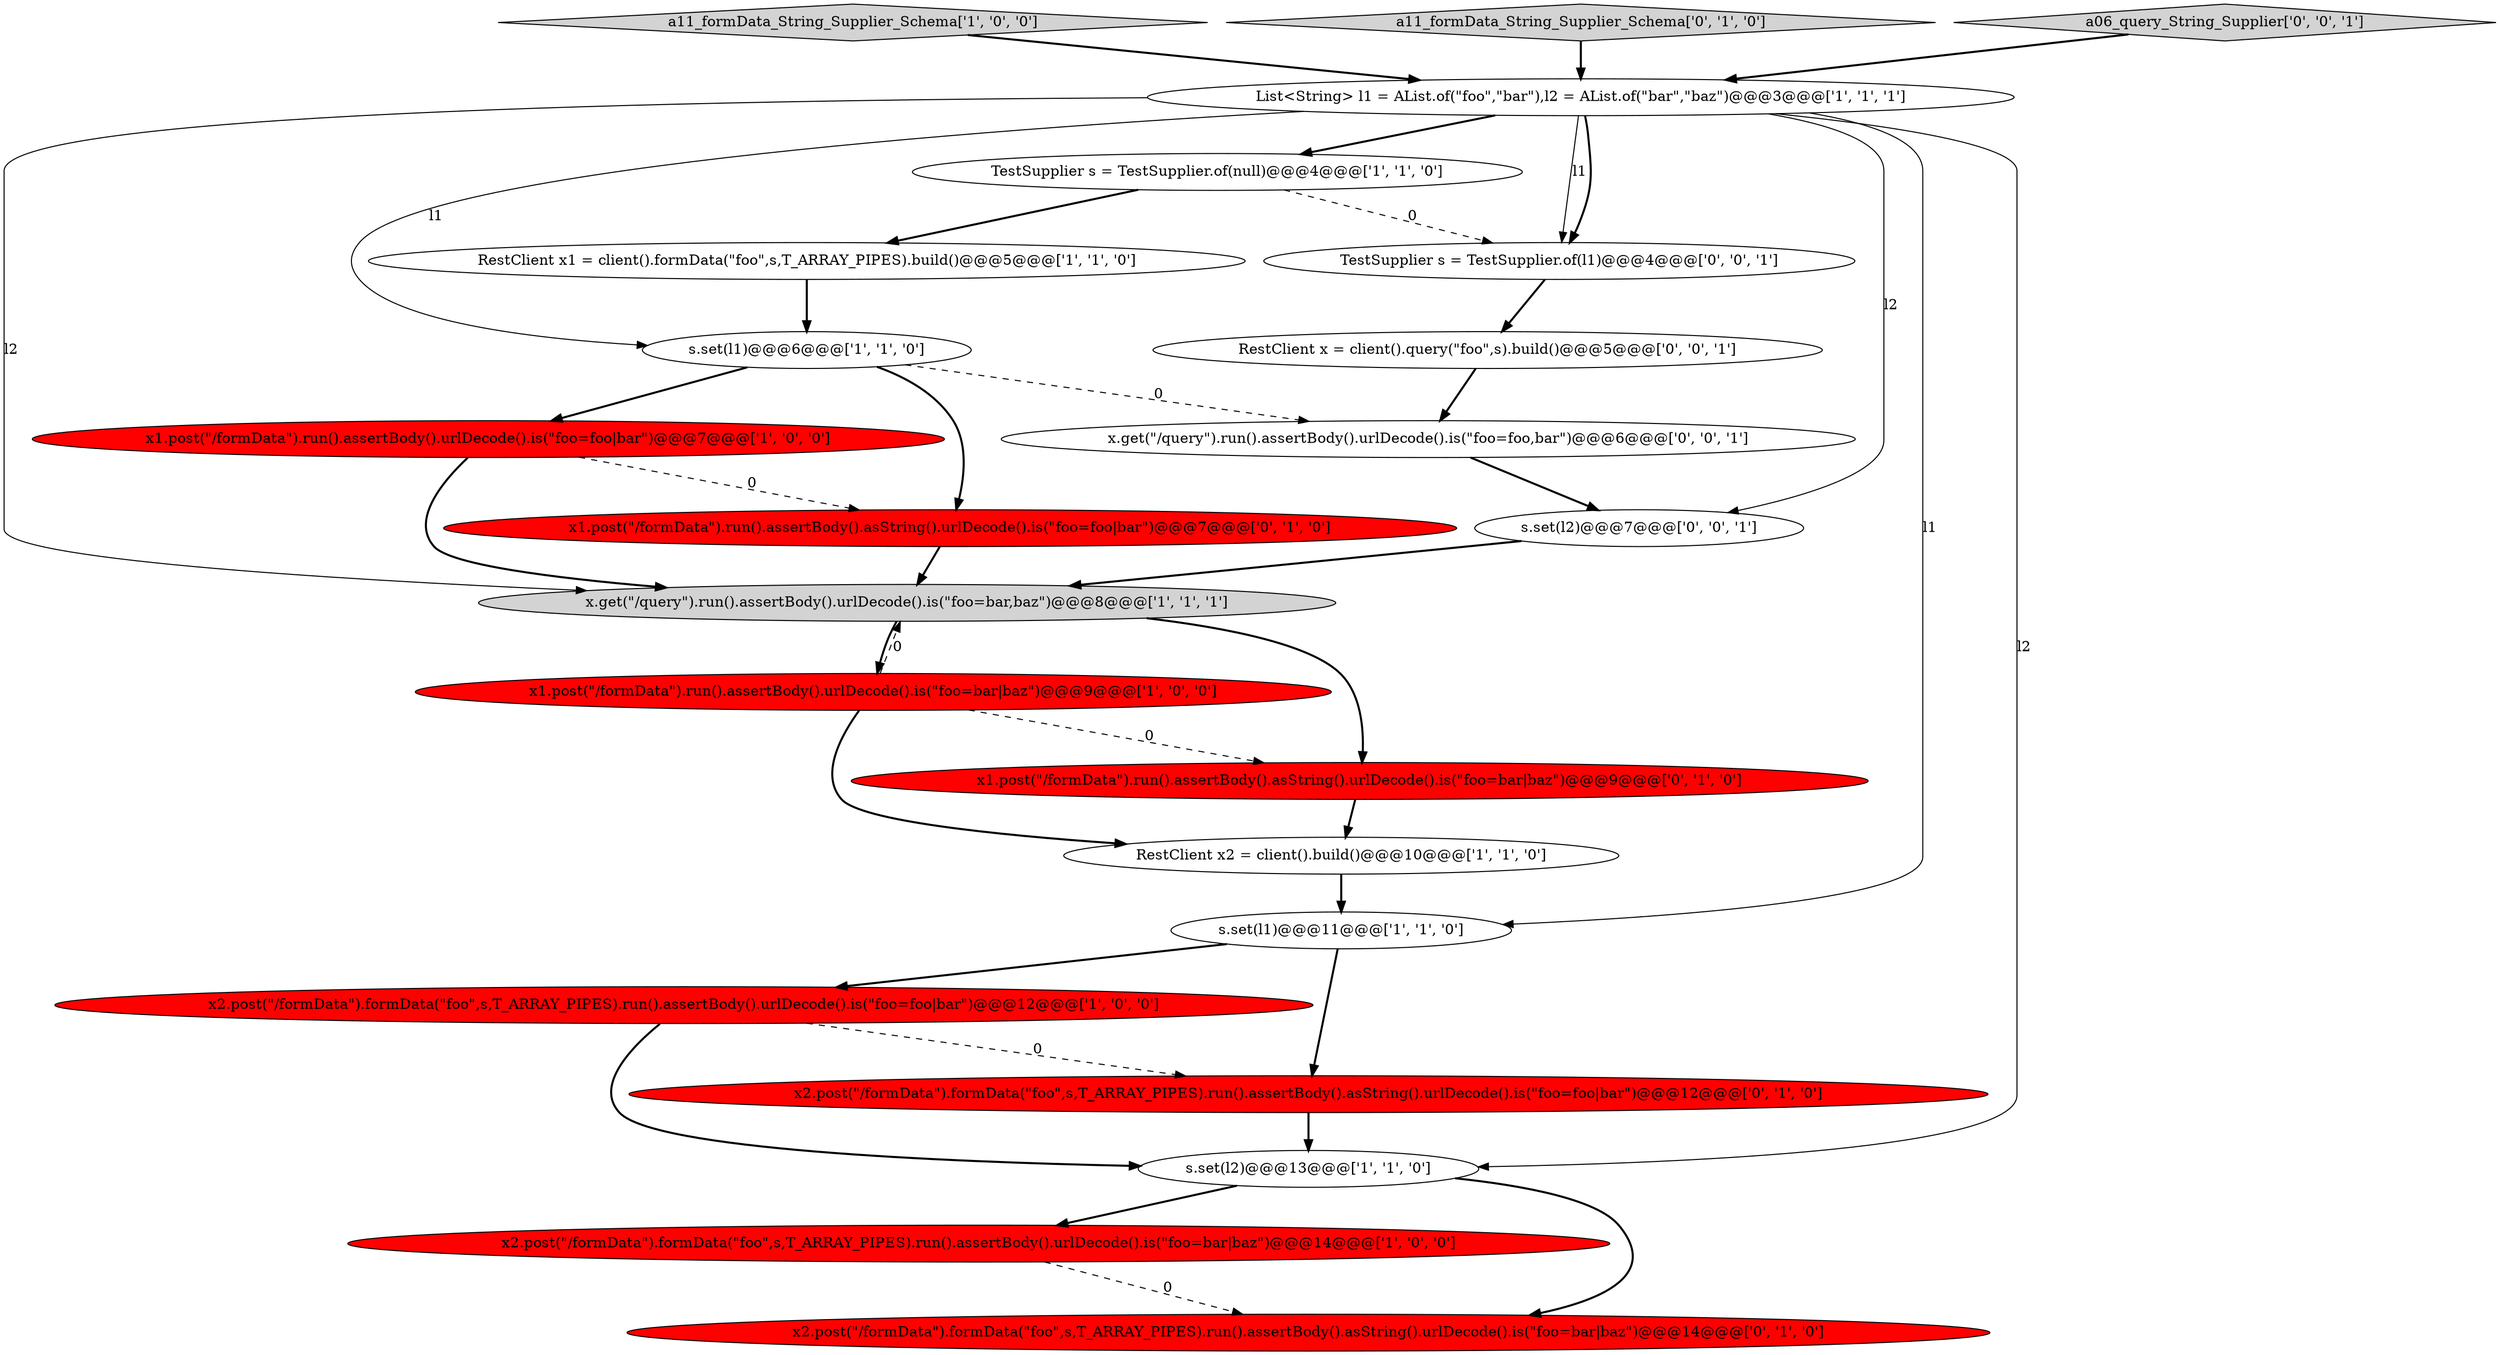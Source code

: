 digraph {
3 [style = filled, label = "x.get(\"/query\").run().assertBody().urlDecode().is(\"foo=bar,baz\")@@@8@@@['1', '1', '1']", fillcolor = lightgray, shape = ellipse image = "AAA0AAABBB1BBB"];
2 [style = filled, label = "a11_formData_String_Supplier_Schema['1', '0', '0']", fillcolor = lightgray, shape = diamond image = "AAA0AAABBB1BBB"];
7 [style = filled, label = "TestSupplier s = TestSupplier.of(null)@@@4@@@['1', '1', '0']", fillcolor = white, shape = ellipse image = "AAA0AAABBB1BBB"];
16 [style = filled, label = "a11_formData_String_Supplier_Schema['0', '1', '0']", fillcolor = lightgray, shape = diamond image = "AAA0AAABBB2BBB"];
10 [style = filled, label = "x1.post(\"/formData\").run().assertBody().urlDecode().is(\"foo=bar|baz\")@@@9@@@['1', '0', '0']", fillcolor = red, shape = ellipse image = "AAA1AAABBB1BBB"];
1 [style = filled, label = "s.set(l1)@@@11@@@['1', '1', '0']", fillcolor = white, shape = ellipse image = "AAA0AAABBB1BBB"];
12 [style = filled, label = "x2.post(\"/formData\").formData(\"foo\",s,T_ARRAY_PIPES).run().assertBody().urlDecode().is(\"foo=bar|baz\")@@@14@@@['1', '0', '0']", fillcolor = red, shape = ellipse image = "AAA1AAABBB1BBB"];
8 [style = filled, label = "s.set(l1)@@@6@@@['1', '1', '0']", fillcolor = white, shape = ellipse image = "AAA0AAABBB1BBB"];
15 [style = filled, label = "x2.post(\"/formData\").formData(\"foo\",s,T_ARRAY_PIPES).run().assertBody().asString().urlDecode().is(\"foo=foo|bar\")@@@12@@@['0', '1', '0']", fillcolor = red, shape = ellipse image = "AAA1AAABBB2BBB"];
6 [style = filled, label = "RestClient x1 = client().formData(\"foo\",s,T_ARRAY_PIPES).build()@@@5@@@['1', '1', '0']", fillcolor = white, shape = ellipse image = "AAA0AAABBB1BBB"];
17 [style = filled, label = "x1.post(\"/formData\").run().assertBody().asString().urlDecode().is(\"foo=bar|baz\")@@@9@@@['0', '1', '0']", fillcolor = red, shape = ellipse image = "AAA1AAABBB2BBB"];
9 [style = filled, label = "x1.post(\"/formData\").run().assertBody().urlDecode().is(\"foo=foo|bar\")@@@7@@@['1', '0', '0']", fillcolor = red, shape = ellipse image = "AAA1AAABBB1BBB"];
20 [style = filled, label = "a06_query_String_Supplier['0', '0', '1']", fillcolor = lightgray, shape = diamond image = "AAA0AAABBB3BBB"];
13 [style = filled, label = "x2.post(\"/formData\").formData(\"foo\",s,T_ARRAY_PIPES).run().assertBody().asString().urlDecode().is(\"foo=bar|baz\")@@@14@@@['0', '1', '0']", fillcolor = red, shape = ellipse image = "AAA1AAABBB2BBB"];
21 [style = filled, label = "s.set(l2)@@@7@@@['0', '0', '1']", fillcolor = white, shape = ellipse image = "AAA0AAABBB3BBB"];
14 [style = filled, label = "x1.post(\"/formData\").run().assertBody().asString().urlDecode().is(\"foo=foo|bar\")@@@7@@@['0', '1', '0']", fillcolor = red, shape = ellipse image = "AAA1AAABBB2BBB"];
18 [style = filled, label = "RestClient x = client().query(\"foo\",s).build()@@@5@@@['0', '0', '1']", fillcolor = white, shape = ellipse image = "AAA0AAABBB3BBB"];
4 [style = filled, label = "List<String> l1 = AList.of(\"foo\",\"bar\"),l2 = AList.of(\"bar\",\"baz\")@@@3@@@['1', '1', '1']", fillcolor = white, shape = ellipse image = "AAA0AAABBB1BBB"];
0 [style = filled, label = "s.set(l2)@@@13@@@['1', '1', '0']", fillcolor = white, shape = ellipse image = "AAA0AAABBB1BBB"];
11 [style = filled, label = "RestClient x2 = client().build()@@@10@@@['1', '1', '0']", fillcolor = white, shape = ellipse image = "AAA0AAABBB1BBB"];
5 [style = filled, label = "x2.post(\"/formData\").formData(\"foo\",s,T_ARRAY_PIPES).run().assertBody().urlDecode().is(\"foo=foo|bar\")@@@12@@@['1', '0', '0']", fillcolor = red, shape = ellipse image = "AAA1AAABBB1BBB"];
19 [style = filled, label = "x.get(\"/query\").run().assertBody().urlDecode().is(\"foo=foo,bar\")@@@6@@@['0', '0', '1']", fillcolor = white, shape = ellipse image = "AAA0AAABBB3BBB"];
22 [style = filled, label = "TestSupplier s = TestSupplier.of(l1)@@@4@@@['0', '0', '1']", fillcolor = white, shape = ellipse image = "AAA0AAABBB3BBB"];
1->5 [style = bold, label=""];
14->3 [style = bold, label=""];
4->0 [style = solid, label="l2"];
8->19 [style = dashed, label="0"];
0->13 [style = bold, label=""];
11->1 [style = bold, label=""];
1->15 [style = bold, label=""];
0->12 [style = bold, label=""];
10->3 [style = dashed, label="0"];
4->8 [style = solid, label="l1"];
18->19 [style = bold, label=""];
8->14 [style = bold, label=""];
2->4 [style = bold, label=""];
4->7 [style = bold, label=""];
20->4 [style = bold, label=""];
3->10 [style = bold, label=""];
22->18 [style = bold, label=""];
10->11 [style = bold, label=""];
9->14 [style = dashed, label="0"];
4->22 [style = solid, label="l1"];
5->0 [style = bold, label=""];
15->0 [style = bold, label=""];
7->6 [style = bold, label=""];
6->8 [style = bold, label=""];
8->9 [style = bold, label=""];
10->17 [style = dashed, label="0"];
4->3 [style = solid, label="l2"];
9->3 [style = bold, label=""];
3->17 [style = bold, label=""];
12->13 [style = dashed, label="0"];
16->4 [style = bold, label=""];
4->21 [style = solid, label="l2"];
5->15 [style = dashed, label="0"];
4->22 [style = bold, label=""];
7->22 [style = dashed, label="0"];
4->1 [style = solid, label="l1"];
21->3 [style = bold, label=""];
17->11 [style = bold, label=""];
19->21 [style = bold, label=""];
}
